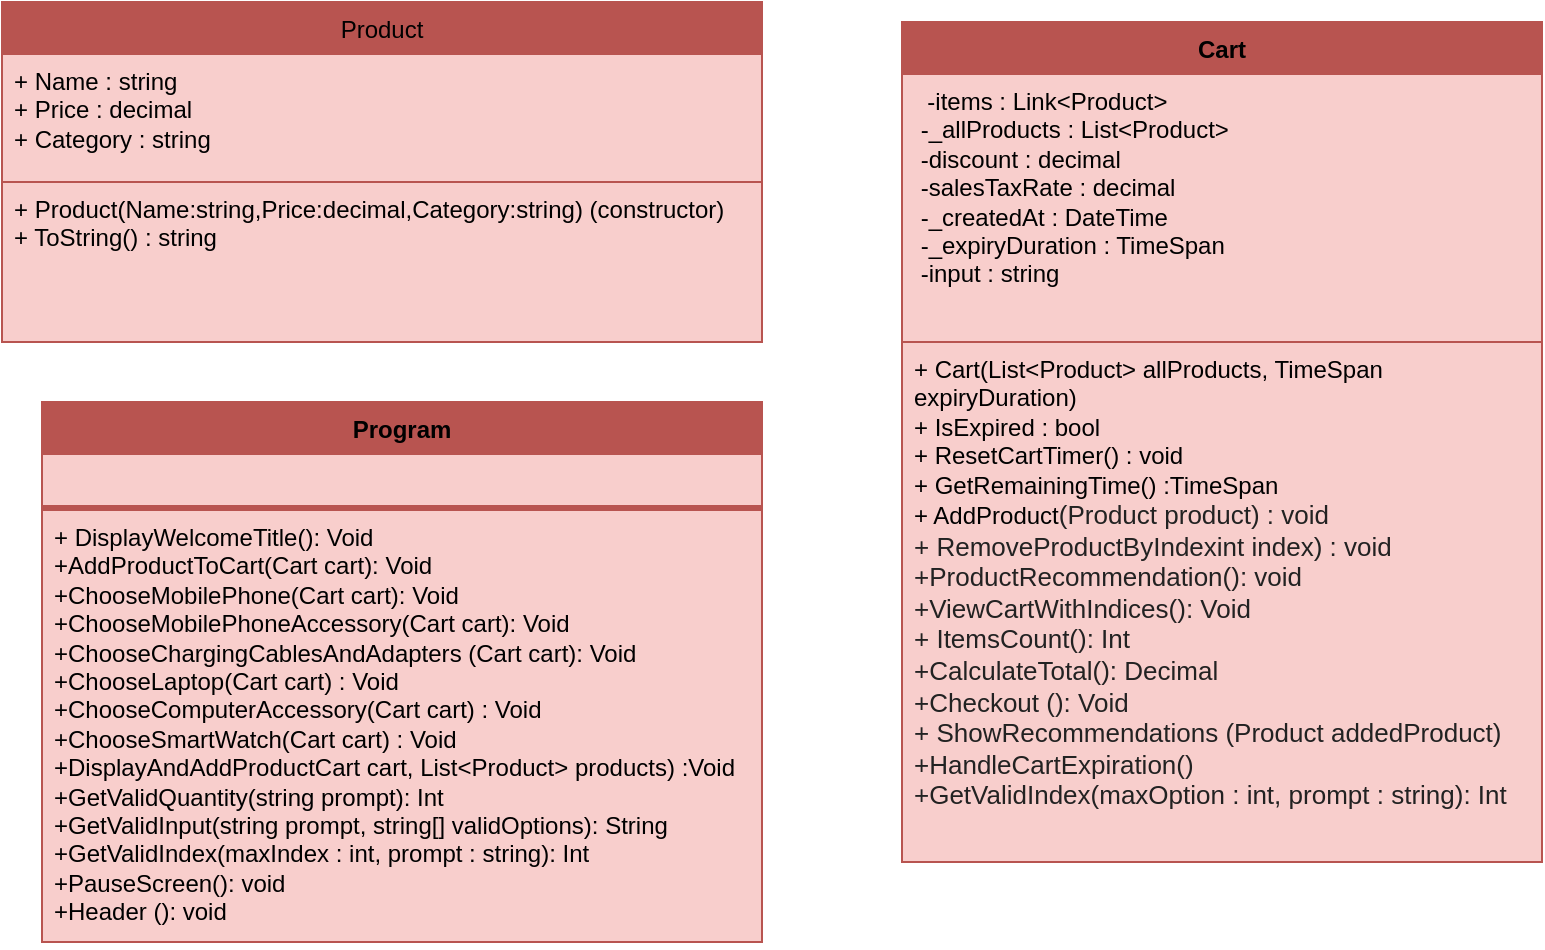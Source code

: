 <mxfile version="24.8.2">
  <diagram name="Page-1" id="hxcjmrxum8Zaq5pmRYpN">
    <mxGraphModel dx="993" dy="525" grid="1" gridSize="10" guides="1" tooltips="1" connect="1" arrows="1" fold="1" page="1" pageScale="1" pageWidth="850" pageHeight="1100" background="#ffffff" math="0" shadow="0">
      <root>
        <object label="" id="0">
          <mxCell />
        </object>
        <mxCell id="1" parent="0" />
        <mxCell id="O29mPSPpTy2A8e6XbzIK-7" value="&lt;span style=&quot;font-weight: 400;&quot;&gt;Product&lt;/span&gt;" style="swimlane;fontStyle=1;align=center;verticalAlign=top;childLayout=stackLayout;horizontal=1;startSize=26;horizontalStack=0;resizeParent=1;resizeParentMax=0;resizeLast=0;collapsible=1;marginBottom=0;whiteSpace=wrap;html=1;fillColor=#B85450;strokeColor=#b85450;" vertex="1" parent="1">
          <mxGeometry x="10" y="260" width="380" height="170" as="geometry" />
        </mxCell>
        <mxCell id="O29mPSPpTy2A8e6XbzIK-8" value="+ Name : string&lt;div&gt;+ Price : decimal&lt;/div&gt;&lt;div&gt;+ Category : string&lt;/div&gt;" style="text;strokeColor=#b85450;fillColor=#f8cecc;align=left;verticalAlign=top;spacingLeft=4;spacingRight=4;overflow=hidden;rotatable=0;points=[[0,0.5],[1,0.5]];portConstraint=eastwest;whiteSpace=wrap;html=1;" vertex="1" parent="O29mPSPpTy2A8e6XbzIK-7">
          <mxGeometry y="26" width="380" height="64" as="geometry" />
        </mxCell>
        <mxCell id="O29mPSPpTy2A8e6XbzIK-10" value="+ Product(Name:string,Price:decimal,Category:string) (constructor)&lt;div&gt;+ ToString() : string&lt;/div&gt;&lt;div&gt;&lt;br&gt;&lt;/div&gt;" style="text;strokeColor=#b85450;fillColor=#f8cecc;align=left;verticalAlign=top;spacingLeft=4;spacingRight=4;overflow=hidden;rotatable=0;points=[[0,0.5],[1,0.5]];portConstraint=eastwest;whiteSpace=wrap;html=1;" vertex="1" parent="O29mPSPpTy2A8e6XbzIK-7">
          <mxGeometry y="90" width="380" height="80" as="geometry" />
        </mxCell>
        <mxCell id="O29mPSPpTy2A8e6XbzIK-9" value="" style="line;strokeWidth=1;fillColor=none;align=left;verticalAlign=middle;spacingTop=-1;spacingLeft=3;spacingRight=3;rotatable=0;labelPosition=right;points=[];portConstraint=eastwest;strokeColor=inherit;" vertex="1" parent="O29mPSPpTy2A8e6XbzIK-7">
          <mxGeometry y="170" width="380" as="geometry" />
        </mxCell>
        <mxCell id="O29mPSPpTy2A8e6XbzIK-11" value="Cart" style="swimlane;fontStyle=1;align=center;verticalAlign=top;childLayout=stackLayout;horizontal=1;startSize=26;horizontalStack=0;resizeParent=1;resizeParentMax=0;resizeLast=0;collapsible=1;marginBottom=0;whiteSpace=wrap;html=1;fillColor=#B85450;strokeColor=#b85450;" vertex="1" parent="1">
          <mxGeometry x="460" y="270" width="320" height="420" as="geometry" />
        </mxCell>
        <mxCell id="O29mPSPpTy2A8e6XbzIK-12" value="&amp;nbsp; -items : Link&amp;lt;Product&amp;gt;&lt;div&gt;&amp;nbsp;-_allProducts : List&amp;lt;Product&amp;gt;&lt;/div&gt;&lt;div&gt;&amp;nbsp;-discount : decimal&lt;/div&gt;&lt;div&gt;&amp;nbsp;-salesTaxRate : decimal&lt;/div&gt;&lt;div&gt;&amp;nbsp;-_createdAt : DateTime&lt;/div&gt;&lt;div&gt;&amp;nbsp;-_expiryDuration : TimeSpan&lt;/div&gt;&lt;div&gt;&amp;nbsp;-input : string&amp;nbsp;&lt;/div&gt;" style="text;strokeColor=#b85450;fillColor=#f8cecc;align=left;verticalAlign=top;spacingLeft=4;spacingRight=4;overflow=hidden;rotatable=0;points=[[0,0.5],[1,0.5]];portConstraint=eastwest;whiteSpace=wrap;html=1;" vertex="1" parent="O29mPSPpTy2A8e6XbzIK-11">
          <mxGeometry y="26" width="320" height="134" as="geometry" />
        </mxCell>
        <mxCell id="O29mPSPpTy2A8e6XbzIK-14" value="&lt;span style=&quot;background-color: rgb(248, 206, 204);&quot;&gt;+ Cart(List&amp;lt;Product&amp;gt; allProducts, TimeSpan expiryDuration)&lt;/span&gt;&lt;div&gt;&lt;span style=&quot;background-color: rgb(248, 206, 204);&quot;&gt;+ IsExpired : bool&lt;/span&gt;&lt;/div&gt;&lt;div&gt;&lt;span style=&quot;background-color: rgb(248, 206, 204);&quot;&gt;+ ResetCartTimer() : void&lt;/span&gt;&lt;/div&gt;&lt;div&gt;&lt;span style=&quot;background-color: rgb(248, 206, 204);&quot;&gt;+ GetRemainingTime() :TimeSpan&lt;/span&gt;&lt;/div&gt;&lt;div&gt;&lt;span style=&quot;background-color: rgb(248, 206, 204);&quot;&gt;+ AddProduct&lt;span style=&quot;color: rgb(34, 34, 34); font-family: Arial, Helvetica, sans-serif; font-size: small;&quot;&gt;(Product product) : void&lt;/span&gt;&lt;/span&gt;&lt;/div&gt;&lt;div&gt;&lt;span style=&quot;background-color: rgb(248, 206, 204);&quot;&gt;&lt;span style=&quot;color: rgb(34, 34, 34); font-family: Arial, Helvetica, sans-serif; font-size: small;&quot;&gt;+&amp;nbsp;&lt;/span&gt;&lt;span style=&quot;color: rgb(34, 34, 34); font-family: Arial, Helvetica, sans-serif; font-size: small;&quot;&gt;RemoveProductByIndexint index) : void&amp;nbsp; +ProductRecommendation(): void&amp;nbsp; +ViewCartWithIndices(): Void&lt;/span&gt;&lt;/span&gt;&lt;/div&gt;&lt;div&gt;&lt;span style=&quot;color: rgb(34, 34, 34); font-family: Arial, Helvetica, sans-serif; font-size: small; background-color: rgb(248, 206, 204);&quot;&gt;+ ItemsCount(): Int&lt;/span&gt;&lt;/div&gt;&lt;div&gt;&lt;span style=&quot;color: rgb(34, 34, 34); font-family: Arial, Helvetica, sans-serif; font-size: small; background-color: rgb(248, 206, 204);&quot;&gt;+CalculateTotal(): Decimal&amp;nbsp;&lt;/span&gt;&lt;/div&gt;&lt;div&gt;&lt;span style=&quot;color: rgb(34, 34, 34); font-family: Arial, Helvetica, sans-serif; font-size: small; background-color: rgb(248, 206, 204);&quot;&gt;+Checkout (): Void&amp;nbsp;&lt;/span&gt;&lt;/div&gt;&lt;div&gt;&lt;span style=&quot;color: rgb(34, 34, 34); font-family: Arial, Helvetica, sans-serif; font-size: small; background-color: rgb(248, 206, 204);&quot;&gt;+ ShowRecommendations (Product addedProduct)&amp;nbsp; +HandleCartExpiration()&lt;/span&gt;&lt;/div&gt;&lt;div&gt;&lt;span style=&quot;background-color: rgb(248, 206, 204);&quot;&gt;&lt;span style=&quot;color: rgb(34, 34, 34); font-family: Arial, Helvetica, sans-serif; font-size: small;&quot;&gt;+GetValidIndex(maxOption : int,&amp;nbsp;&lt;/span&gt;&lt;span style=&quot;color: rgb(34, 34, 34); font-family: Arial, Helvetica, sans-serif; font-size: small;&quot;&gt;prompt :&amp;nbsp;&lt;/span&gt;&lt;span style=&quot;color: rgb(34, 34, 34); font-family: Arial, Helvetica, sans-serif; font-size: small;&quot;&gt;string): Int&lt;/span&gt;&lt;/span&gt;&lt;/div&gt;" style="text;strokeColor=#b85450;fillColor=#f8cecc;align=left;verticalAlign=top;spacingLeft=4;spacingRight=4;overflow=hidden;rotatable=0;points=[[0,0.5],[1,0.5]];portConstraint=eastwest;whiteSpace=wrap;html=1;" vertex="1" parent="O29mPSPpTy2A8e6XbzIK-11">
          <mxGeometry y="160" width="320" height="260" as="geometry" />
        </mxCell>
        <mxCell id="O29mPSPpTy2A8e6XbzIK-21" value="Program" style="swimlane;fontStyle=1;align=center;verticalAlign=top;childLayout=stackLayout;horizontal=1;startSize=26;horizontalStack=0;resizeParent=1;resizeParentMax=0;resizeLast=0;collapsible=1;marginBottom=0;whiteSpace=wrap;html=1;fillColor=#B85450;strokeColor=#B85450;" vertex="1" parent="1">
          <mxGeometry x="30" y="460" width="360" height="270" as="geometry" />
        </mxCell>
        <mxCell id="O29mPSPpTy2A8e6XbzIK-22" value="&amp;nbsp; &amp;nbsp; &amp;nbsp;" style="text;strokeColor=#b85450;fillColor=#f8cecc;align=left;verticalAlign=top;spacingLeft=4;spacingRight=4;overflow=hidden;rotatable=0;points=[[0,0.5],[1,0.5]];portConstraint=eastwest;whiteSpace=wrap;html=1;" vertex="1" parent="O29mPSPpTy2A8e6XbzIK-21">
          <mxGeometry y="26" width="360" height="26" as="geometry" />
        </mxCell>
        <mxCell id="O29mPSPpTy2A8e6XbzIK-23" value="" style="line;strokeWidth=1;fillColor=none;align=left;verticalAlign=middle;spacingTop=-1;spacingLeft=3;spacingRight=3;rotatable=0;labelPosition=right;points=[];portConstraint=eastwest;strokeColor=inherit;" vertex="1" parent="O29mPSPpTy2A8e6XbzIK-21">
          <mxGeometry y="52" width="360" height="2" as="geometry" />
        </mxCell>
        <mxCell id="O29mPSPpTy2A8e6XbzIK-24" value="&lt;div&gt;&lt;span style=&quot;background-color: initial;&quot;&gt;+ DisplayWelcomeTitle(): Void&amp;nbsp;&lt;/span&gt;&lt;/div&gt;&lt;div&gt;+AddProductToCart(Cart cart): Void&amp;nbsp;&lt;/div&gt;&lt;div&gt;+ChooseMobilePhone(Cart cart): Void&amp;nbsp; +ChooseMobilePhoneAccessory(&lt;wbr&gt;Cart cart): Void&lt;/div&gt;&lt;div&gt;+ChooseChargingCablesAndAdapter&lt;wbr&gt;s (Cart cart): Void&amp;nbsp;&amp;nbsp;&lt;/div&gt;&lt;div&gt;+ChooseLaptop(Cart cart) : Void&amp;nbsp; +ChooseComputerAccessory(Cart cart) : Void&amp;nbsp; +ChooseSmartWatch(Cart cart) : Void&amp;nbsp; +DisplayAndAddProductCart cart, List&amp;lt;Product&amp;gt; products) :Void&amp;nbsp;&amp;nbsp;&lt;/div&gt;&lt;div&gt;+GetValidQuantity(string prompt): Int&amp;nbsp;&lt;/div&gt;&lt;div&gt;+GetValidInput(string prompt, string[] validOptions): String&amp;nbsp;&lt;/div&gt;&lt;div&gt;+GetValidIndex(&lt;span style=&quot;background-color: initial;&quot;&gt;maxIndex :&amp;nbsp;&lt;/span&gt;&lt;span style=&quot;background-color: initial;&quot;&gt;int, prompt :&amp;nbsp;&lt;/span&gt;&lt;span style=&quot;background-color: initial;&quot;&gt;string&lt;/span&gt;&lt;span style=&quot;background-color: initial;&quot;&gt;): Int&amp;nbsp; +PauseScreen(): void&amp;nbsp;&amp;nbsp;&lt;/span&gt;&lt;/div&gt;&lt;div&gt;&lt;span style=&quot;background-color: initial;&quot;&gt;+Header (): void&amp;nbsp;&lt;/span&gt;&lt;/div&gt;&lt;div class=&quot;yj6qo&quot;&gt;&lt;/div&gt;&lt;div class=&quot;adL&quot;&gt;&lt;br&gt;&lt;br style=&quot;color: rgb(34, 34, 34); font-family: Arial, Helvetica, sans-serif; font-size: small; background-color: rgb(255, 255, 255);&quot;&gt;&lt;/div&gt;" style="text;strokeColor=#b85450;fillColor=#f8cecc;align=left;verticalAlign=top;spacingLeft=4;spacingRight=4;overflow=hidden;rotatable=0;points=[[0,0.5],[1,0.5]];portConstraint=eastwest;whiteSpace=wrap;html=1;" vertex="1" parent="O29mPSPpTy2A8e6XbzIK-21">
          <mxGeometry y="54" width="360" height="216" as="geometry" />
        </mxCell>
      </root>
    </mxGraphModel>
  </diagram>
</mxfile>
